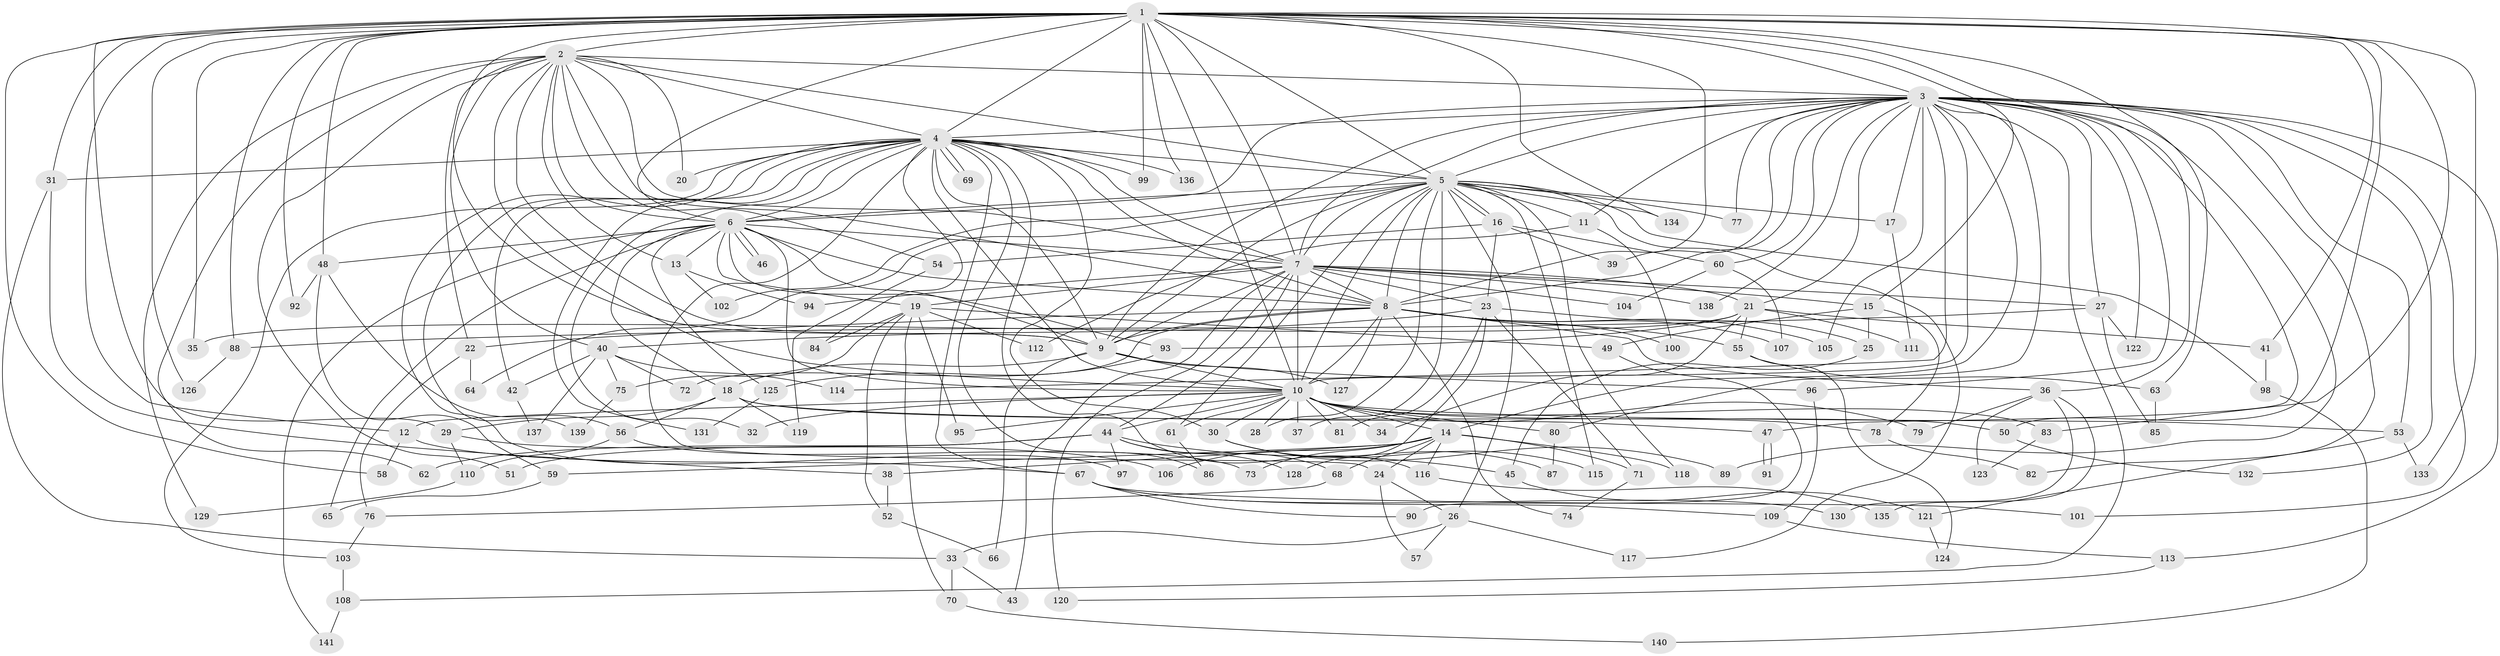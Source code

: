 // coarse degree distribution, {40: 0.009174311926605505, 14: 0.009174311926605505, 28: 0.009174311926605505, 23: 0.009174311926605505, 19: 0.009174311926605505, 24: 0.009174311926605505, 16: 0.009174311926605505, 12: 0.01834862385321101, 25: 0.009174311926605505, 3: 0.23853211009174313, 6: 0.05504587155963303, 8: 0.009174311926605505, 10: 0.009174311926605505, 2: 0.44954128440366975, 5: 0.045871559633027525, 7: 0.01834862385321101, 4: 0.045871559633027525, 1: 0.03669724770642202}
// Generated by graph-tools (version 1.1) at 2025/41/03/06/25 10:41:32]
// undirected, 141 vertices, 307 edges
graph export_dot {
graph [start="1"]
  node [color=gray90,style=filled];
  1;
  2;
  3;
  4;
  5;
  6;
  7;
  8;
  9;
  10;
  11;
  12;
  13;
  14;
  15;
  16;
  17;
  18;
  19;
  20;
  21;
  22;
  23;
  24;
  25;
  26;
  27;
  28;
  29;
  30;
  31;
  32;
  33;
  34;
  35;
  36;
  37;
  38;
  39;
  40;
  41;
  42;
  43;
  44;
  45;
  46;
  47;
  48;
  49;
  50;
  51;
  52;
  53;
  54;
  55;
  56;
  57;
  58;
  59;
  60;
  61;
  62;
  63;
  64;
  65;
  66;
  67;
  68;
  69;
  70;
  71;
  72;
  73;
  74;
  75;
  76;
  77;
  78;
  79;
  80;
  81;
  82;
  83;
  84;
  85;
  86;
  87;
  88;
  89;
  90;
  91;
  92;
  93;
  94;
  95;
  96;
  97;
  98;
  99;
  100;
  101;
  102;
  103;
  104;
  105;
  106;
  107;
  108;
  109;
  110;
  111;
  112;
  113;
  114;
  115;
  116;
  117;
  118;
  119;
  120;
  121;
  122;
  123;
  124;
  125;
  126;
  127;
  128;
  129;
  130;
  131;
  132;
  133;
  134;
  135;
  136;
  137;
  138;
  139;
  140;
  141;
  1 -- 2;
  1 -- 3;
  1 -- 4;
  1 -- 5;
  1 -- 6;
  1 -- 7;
  1 -- 8;
  1 -- 9;
  1 -- 10;
  1 -- 12;
  1 -- 15;
  1 -- 29;
  1 -- 31;
  1 -- 35;
  1 -- 36;
  1 -- 41;
  1 -- 48;
  1 -- 50;
  1 -- 58;
  1 -- 63;
  1 -- 83;
  1 -- 88;
  1 -- 92;
  1 -- 99;
  1 -- 126;
  1 -- 133;
  1 -- 134;
  1 -- 136;
  2 -- 3;
  2 -- 4;
  2 -- 5;
  2 -- 6;
  2 -- 7;
  2 -- 8;
  2 -- 9;
  2 -- 10;
  2 -- 13;
  2 -- 20;
  2 -- 22;
  2 -- 40;
  2 -- 51;
  2 -- 54;
  2 -- 62;
  2 -- 129;
  3 -- 4;
  3 -- 5;
  3 -- 6;
  3 -- 7;
  3 -- 8;
  3 -- 9;
  3 -- 10;
  3 -- 11;
  3 -- 14;
  3 -- 17;
  3 -- 21;
  3 -- 27;
  3 -- 39;
  3 -- 47;
  3 -- 53;
  3 -- 60;
  3 -- 77;
  3 -- 80;
  3 -- 82;
  3 -- 89;
  3 -- 96;
  3 -- 101;
  3 -- 105;
  3 -- 108;
  3 -- 113;
  3 -- 114;
  3 -- 122;
  3 -- 132;
  3 -- 138;
  4 -- 5;
  4 -- 6;
  4 -- 7;
  4 -- 8;
  4 -- 9;
  4 -- 10;
  4 -- 20;
  4 -- 24;
  4 -- 30;
  4 -- 31;
  4 -- 32;
  4 -- 42;
  4 -- 67;
  4 -- 69;
  4 -- 69;
  4 -- 84;
  4 -- 86;
  4 -- 97;
  4 -- 99;
  4 -- 103;
  4 -- 116;
  4 -- 131;
  4 -- 136;
  4 -- 139;
  5 -- 6;
  5 -- 7;
  5 -- 8;
  5 -- 9;
  5 -- 10;
  5 -- 11;
  5 -- 16;
  5 -- 16;
  5 -- 17;
  5 -- 26;
  5 -- 28;
  5 -- 37;
  5 -- 61;
  5 -- 64;
  5 -- 77;
  5 -- 98;
  5 -- 102;
  5 -- 115;
  5 -- 117;
  5 -- 118;
  5 -- 134;
  6 -- 7;
  6 -- 8;
  6 -- 9;
  6 -- 10;
  6 -- 13;
  6 -- 18;
  6 -- 19;
  6 -- 46;
  6 -- 46;
  6 -- 48;
  6 -- 65;
  6 -- 93;
  6 -- 125;
  6 -- 141;
  7 -- 8;
  7 -- 9;
  7 -- 10;
  7 -- 15;
  7 -- 19;
  7 -- 21;
  7 -- 23;
  7 -- 27;
  7 -- 43;
  7 -- 44;
  7 -- 94;
  7 -- 104;
  7 -- 120;
  7 -- 138;
  8 -- 9;
  8 -- 10;
  8 -- 22;
  8 -- 36;
  8 -- 55;
  8 -- 72;
  8 -- 74;
  8 -- 100;
  8 -- 105;
  8 -- 107;
  8 -- 127;
  9 -- 10;
  9 -- 18;
  9 -- 66;
  9 -- 96;
  9 -- 127;
  10 -- 12;
  10 -- 14;
  10 -- 28;
  10 -- 30;
  10 -- 32;
  10 -- 34;
  10 -- 37;
  10 -- 44;
  10 -- 53;
  10 -- 61;
  10 -- 78;
  10 -- 79;
  10 -- 80;
  10 -- 81;
  10 -- 83;
  10 -- 95;
  11 -- 100;
  11 -- 112;
  12 -- 58;
  12 -- 67;
  13 -- 94;
  13 -- 102;
  14 -- 24;
  14 -- 38;
  14 -- 59;
  14 -- 68;
  14 -- 71;
  14 -- 73;
  14 -- 106;
  14 -- 116;
  14 -- 118;
  15 -- 25;
  15 -- 49;
  15 -- 78;
  16 -- 23;
  16 -- 39;
  16 -- 54;
  16 -- 60;
  17 -- 111;
  18 -- 29;
  18 -- 47;
  18 -- 50;
  18 -- 56;
  18 -- 119;
  19 -- 49;
  19 -- 52;
  19 -- 70;
  19 -- 75;
  19 -- 84;
  19 -- 95;
  19 -- 112;
  21 -- 34;
  21 -- 35;
  21 -- 41;
  21 -- 55;
  21 -- 93;
  21 -- 111;
  22 -- 64;
  22 -- 76;
  23 -- 25;
  23 -- 40;
  23 -- 71;
  23 -- 81;
  23 -- 128;
  24 -- 26;
  24 -- 57;
  25 -- 45;
  26 -- 33;
  26 -- 57;
  26 -- 117;
  27 -- 85;
  27 -- 88;
  27 -- 122;
  29 -- 106;
  29 -- 110;
  30 -- 87;
  30 -- 89;
  30 -- 115;
  31 -- 33;
  31 -- 38;
  33 -- 43;
  33 -- 70;
  36 -- 79;
  36 -- 123;
  36 -- 130;
  36 -- 135;
  38 -- 52;
  40 -- 42;
  40 -- 72;
  40 -- 75;
  40 -- 114;
  40 -- 137;
  41 -- 98;
  42 -- 137;
  44 -- 45;
  44 -- 51;
  44 -- 62;
  44 -- 68;
  44 -- 97;
  44 -- 128;
  45 -- 121;
  47 -- 91;
  47 -- 91;
  48 -- 56;
  48 -- 59;
  48 -- 92;
  49 -- 90;
  50 -- 132;
  52 -- 66;
  53 -- 121;
  53 -- 133;
  54 -- 119;
  55 -- 63;
  55 -- 124;
  56 -- 73;
  56 -- 110;
  59 -- 65;
  60 -- 104;
  60 -- 107;
  61 -- 86;
  63 -- 85;
  67 -- 90;
  67 -- 101;
  67 -- 109;
  67 -- 130;
  68 -- 76;
  70 -- 140;
  71 -- 74;
  75 -- 139;
  76 -- 103;
  78 -- 82;
  80 -- 87;
  83 -- 123;
  88 -- 126;
  93 -- 125;
  96 -- 109;
  98 -- 140;
  103 -- 108;
  108 -- 141;
  109 -- 113;
  110 -- 129;
  113 -- 120;
  116 -- 135;
  121 -- 124;
  125 -- 131;
}

